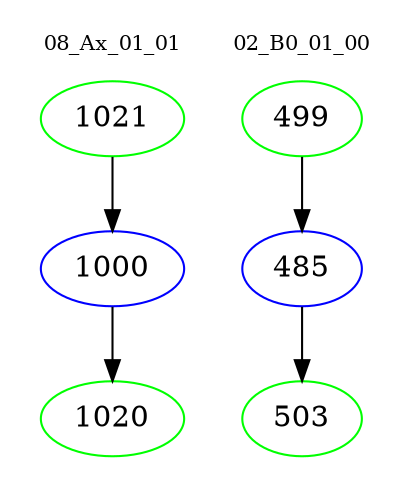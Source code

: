 digraph{
subgraph cluster_0 {
color = white
label = "08_Ax_01_01";
fontsize=10;
T0_1021 [label="1021", color="green"]
T0_1021 -> T0_1000 [color="black"]
T0_1000 [label="1000", color="blue"]
T0_1000 -> T0_1020 [color="black"]
T0_1020 [label="1020", color="green"]
}
subgraph cluster_1 {
color = white
label = "02_B0_01_00";
fontsize=10;
T1_499 [label="499", color="green"]
T1_499 -> T1_485 [color="black"]
T1_485 [label="485", color="blue"]
T1_485 -> T1_503 [color="black"]
T1_503 [label="503", color="green"]
}
}
